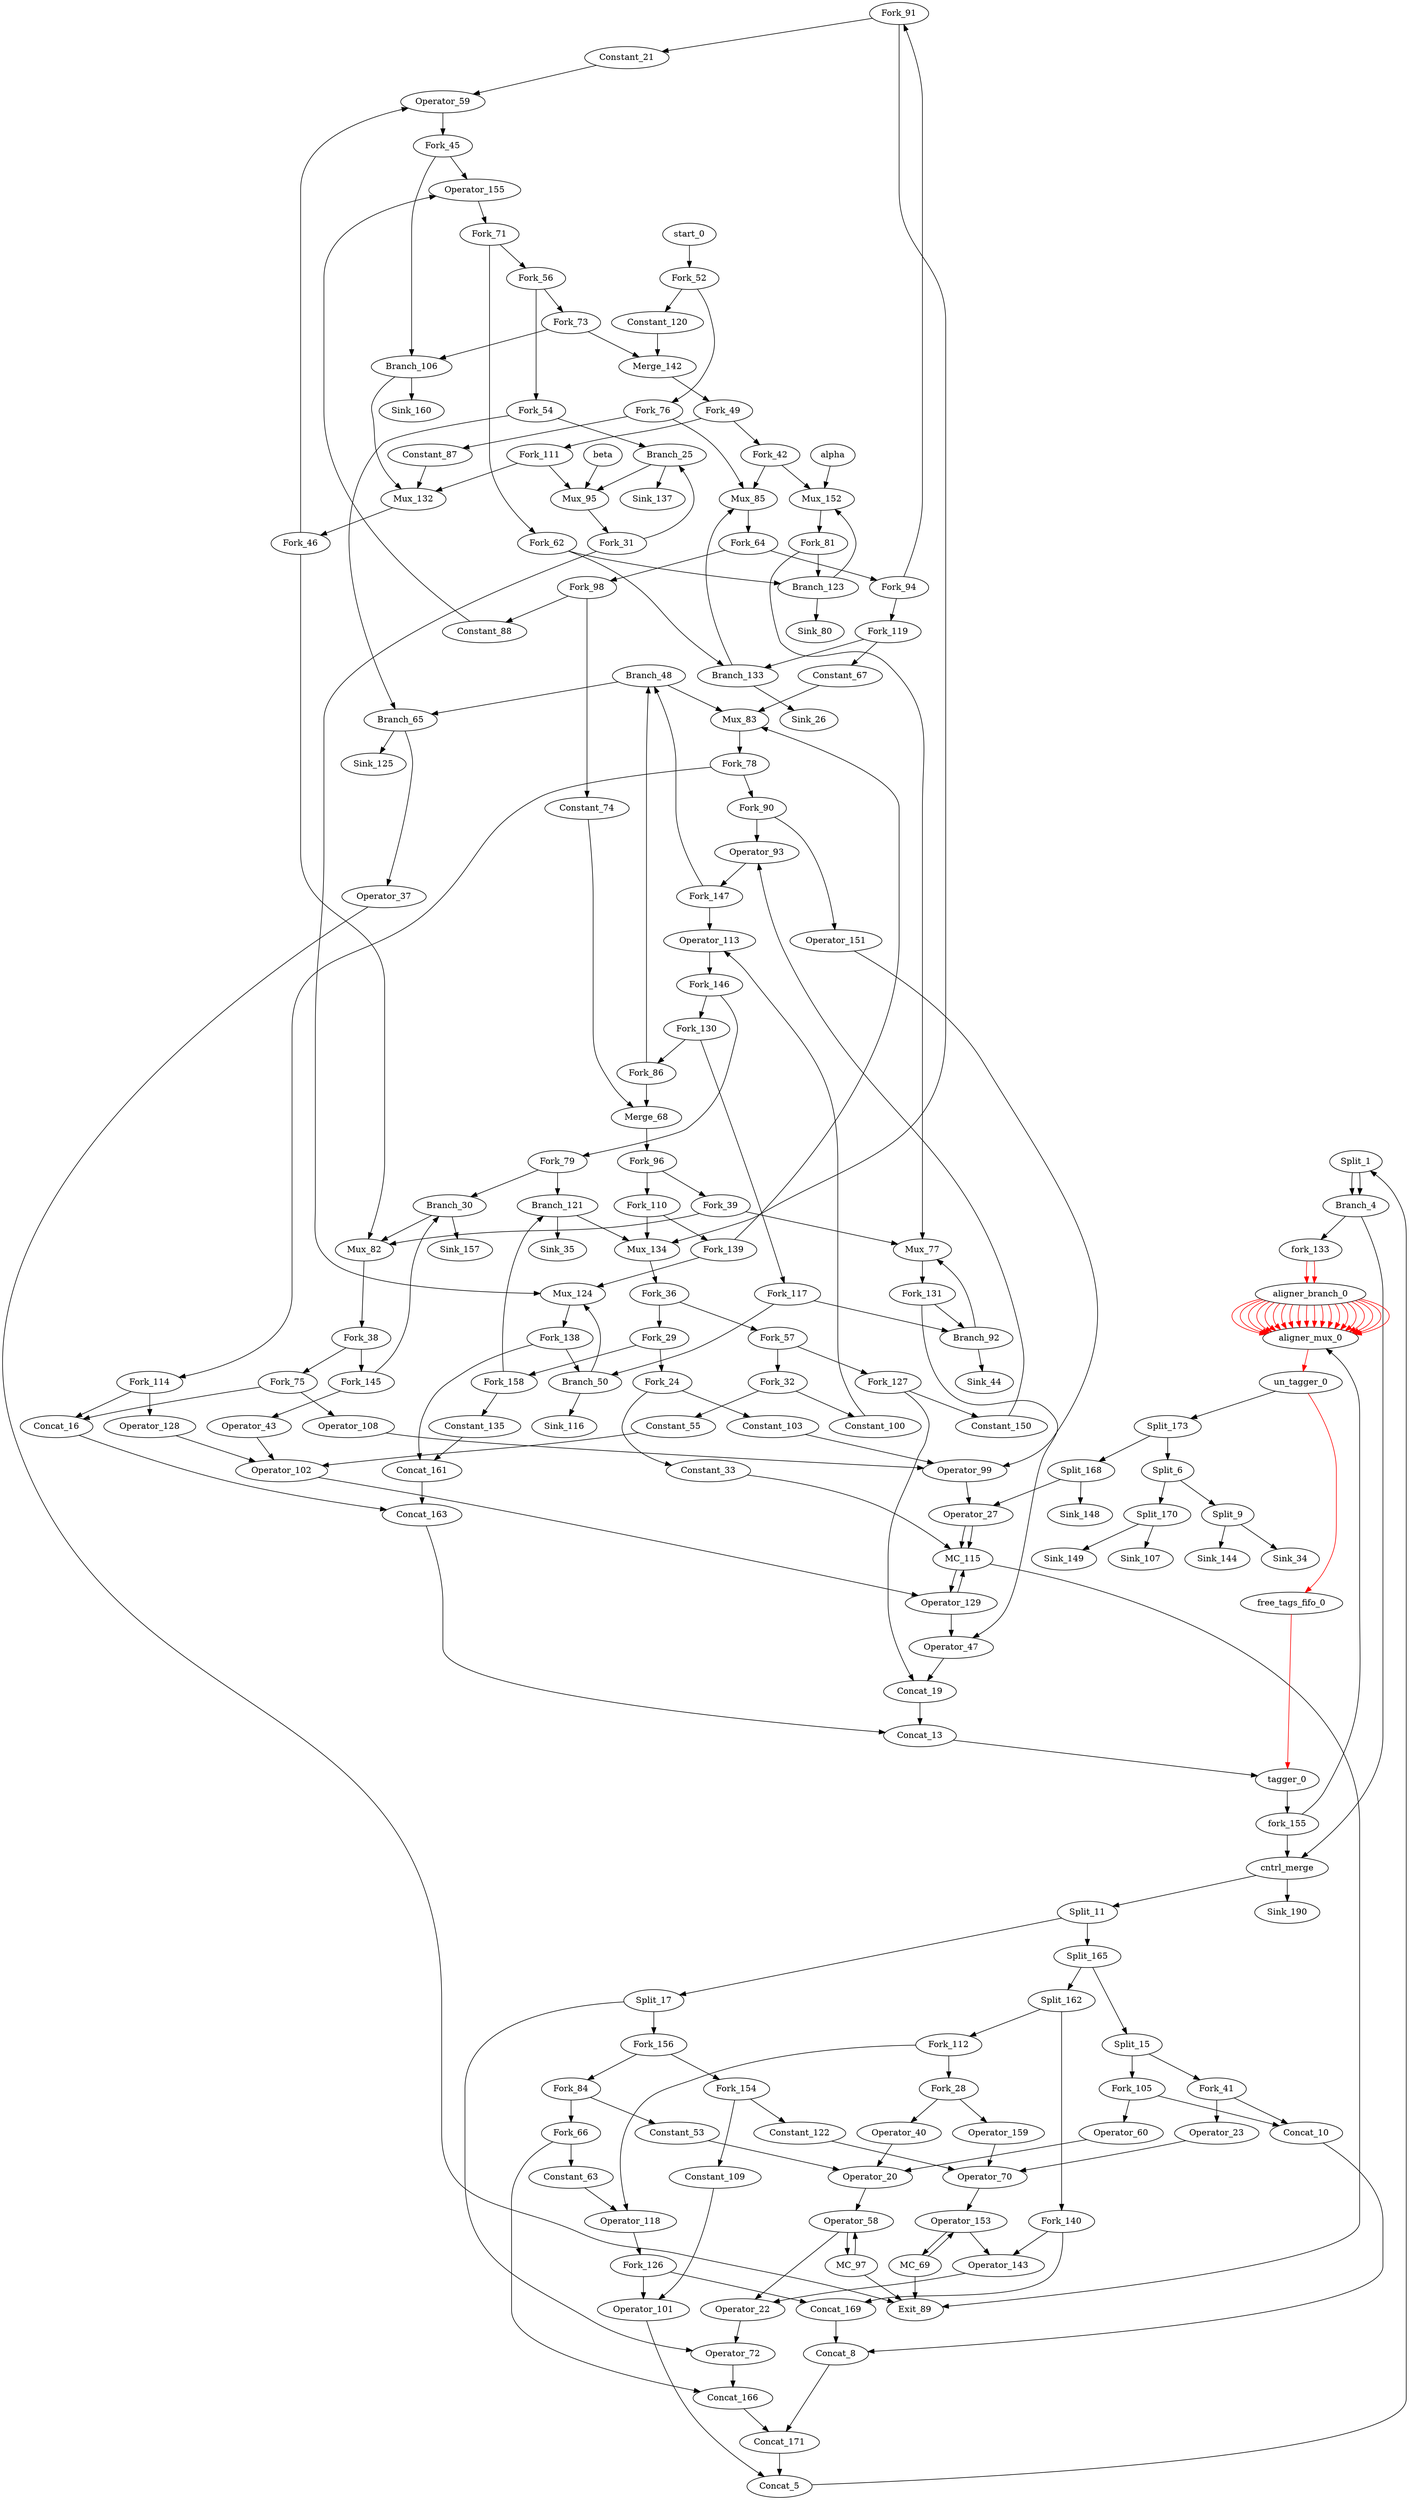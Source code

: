Digraph G {
"Split_1" [type = "Split", in = "in1:162", out = " out1:161 out2:1 ", bbID = 4, tagged = true, taggers_num = 1, tagger_id = -1];
"Branch_4" [type = "Branch", in = "in1:161 in2?:1", out = " out1+:161 out2-:161 ", bbID = 4, tagged = true, taggers_num = 1, tagger_id = -1];
"Concat_5" [type = "Concat", in = "in1:161 in2:1", out = " out1:162 ", bbID = 4, tagged = true, taggers_num = 1, tagger_id = -1];
"Split_6" [type = "Split", in = "in1:128", out = " out1:64 out2:64 ", bbID = 4, tagged = false, taggers_num = 0, tagger_id = -1];
"Concat_8" [type = "Concat", in = "in1:64 in2:64", out = " out1:128 ", bbID = 4, tagged = true, taggers_num = 1, tagger_id = -1];
"Split_9" [type = "Split", in = "in1:64", out = " out1:32 out2:32 ", bbID = 4, tagged = false, taggers_num = 0, tagger_id = -1];
"Concat_10" [type = "Concat", in = "in1:32 in2:32", out = " out1:64 ", bbID = 4, tagged = true, taggers_num = 1, tagger_id = -1];
"Split_11" [type = "Split", in = "in1:161", out = " out1:33 out2:128 ", bbID = 4, tagged = true, taggers_num = 1, tagger_id = -1];
"Concat_13" [type = "Concat", in = "in1:33 in2:128", out = " out1:161 ", bbID = 4, tagged = true, taggers_num = 1, tagger_id = -1];
"cntrl_merge" [type = "CntrlMerge", in = "in1:161 in2:161", out = " out1:161 out2?:1", delay = 0.366, bbID = 4, tagged = true, taggers_num = 1, tagger_id = -1];
"Split_15" [type = "Split", in = "in1:64", out = " out1:32 out2:32 ", bbID = 4, tagged = true, taggers_num = 1, tagger_id = -1];
"Concat_16" [type = "Concat", in = "in1:32 in2:32", out = " out1:64 ", bbID = 4, tagged = true, taggers_num = 1, tagger_id = -1];
"Split_17" [type = "Split", in = "in1:33", out = " out1:1 out2:32 ", bbID = 4, tagged = true, taggers_num = 1, tagger_id = -1];
"Concat_19" [type = "Concat", in = "in1:1 in2:32", out = " out1:33 ", bbID = 4, tagged = true, taggers_num = 1, tagger_id = -1];
"Operator_20" [type = "Operator", op = "getelementptr_op", constants = "1", II = 1, latency = 0, delay = 2.966, tagger_id = -1, taggers_num = 1, tagged = true, out = "out1:32 ", in = "in1:32 in2:32 in3:32 ", bbID = 4];
"Constant_21" [type = "Constant", value = "0x00000001", tagger_id = -1, taggers_num = 0, tagged = false, out = "out1:32", in = "in1:32", bbID = 6];
"Operator_22" [type = "Operator", op = "fmul_op", II = 1, latency = 6, delay = 0.966, tagger_id = -1, taggers_num = 1, tagged = true, out = "out1:32 ", in = "in1:32 in2:32 ", bbID = 4];
"Operator_23" [type = "Operator", op = "zext_op", II = 1, latency = 0, delay = 0, tagger_id = -1, taggers_num = 1, tagged = true, out = "out1:32 ", in = "in1:32 ", bbID = 4];
"Fork_24" [type = "Fork", tagger_id = -1, taggers_num = 0, tagged = false, out = "out1:0 out2:0", in = "in1:0", bbID = 3];
"Branch_25" [type = "Branch", tagger_id = -1, taggers_num = 0, tagged = false, out = "out1+:32 out2-:32", in = "in1:32 in2?:1*i", bbID = 2];
"Sink_26" [type = "Sink", in = "in1:0", bbID = 0];
"Operator_27" [type = "Operator", op = "mc_store_op", II = 1, latency = 0, delay = 0, offset = 0, portId = 0, tagger_id = -1, taggers_num = 0, tagged = false, out = "out1:32 out2:32 ", in = "in1:32 in2:32 ", bbID = 5];
"Fork_28" [type = "Fork", tagger_id = -1, taggers_num = 1, tagged = true, out = "out1:32 out2:32", in = "in1:32", bbID = 4];
"Fork_29" [type = "Fork", tagger_id = -1, taggers_num = 0, tagged = false, out = "out1:0 out2:0", in = "in1:0", bbID = 3];
"Branch_30" [type = "Branch", tagger_id = -1, taggers_num = 0, tagged = false, out = "out1+:32 out2-:32", in = "in1:32 in2?:1*i", bbID = 3];
"Fork_31" [type = "Fork", tagger_id = -1, taggers_num = 0, tagged = false, out = "out1:32 out2:32 ", in = "in1:32", bbID = 2];
"Fork_32" [type = "Fork", tagger_id = -1, taggers_num = 0, tagged = false, out = "out1:0 out2:0", in = "in1:0", bbID = 3];
"Constant_33" [type = "Constant", value = "0x00000001", tagger_id = -1, taggers_num = 0, tagged = false, out = "out1:32", in = "in1:32", bbID = 5];
"Sink_34" [type = "Sink", in = "in1:32", bbID = 0];
"Sink_35" [type = "Sink", in = "in1:0", bbID = 0];
"Fork_36" [type = "Fork", tagger_id = -1, taggers_num = 0, tagged = false, out = "out1:0 out2:0", in = "in1:0", bbID = 3];
"Operator_37" [type = "Operator", op = "ret_op", II = 1, latency = 0, delay = 0, tagger_id = -1, taggers_num = 0, tagged = false, out = "out1:32 ", in = "in1:32 ", bbID = 7];
"Fork_38" [type = "Fork", tagger_id = -1, taggers_num = 0, tagged = false, out = "out1:32 out2:32", in = "in1:32", bbID = 3];
"Fork_39" [type = "Fork", tagger_id = -1, taggers_num = 0, tagged = false, out = "out1:32 out2:32", in = "in1:32", bbID = 3];
"Operator_40" [type = "Operator", op = "zext_op", II = 1, latency = 0, delay = 0, tagger_id = -1, taggers_num = 1, tagged = true, out = "out1:32 ", in = "in1:32 ", bbID = 4];
"Fork_41" [type = "Fork", tagger_id = -1, taggers_num = 1, tagged = true, out = "out1:32 out2:32 ", in = "in1:32", bbID = 4];
"Fork_42" [type = "Fork", tagger_id = -1, taggers_num = 0, tagged = false, out = "out1:32 out2:32", in = "in1:32", bbID = 2];
"Operator_43" [type = "Operator", op = "zext_op", II = 1, latency = 0, delay = 0, tagger_id = -1, taggers_num = 0, tagged = false, out = "out1:32 ", in = "in1:32 ", bbID = 3];
"Sink_44" [type = "Sink", in = "in1:32", bbID = 0];
"Fork_45" [type = "Fork", tagger_id = -1, taggers_num = 0, tagged = false, out = "out1:32 out2:32 ", in = "in1:32", bbID = 6];
"Fork_46" [type = "Fork", tagger_id = -1, taggers_num = 0, tagged = false, out = "out1:32 out2:32 ", in = "in1:32", bbID = 2];
"Operator_47" [type = "Operator", op = "fmul_op", II = 1, latency = 6, delay = 0.966, tagger_id = -1, taggers_num = 0, tagged = false, out = "out1:32 ", in = "in1:32 in2:32 ", bbID = 3];
"Branch_48" [type = "Branch", tagger_id = -1, taggers_num = 0, tagged = false, out = "out1+:32 out2-:32", in = "in1:32 in2?:1*i", bbID = 5];
"Fork_49" [type = "Fork", tagger_id = -1, taggers_num = 0, tagged = false, out = "out1:32 out2:32", in = "in1:32", bbID = 2];
"Branch_50" [type = "Branch", tagger_id = -1, taggers_num = 0, tagged = false, out = "out1+:32 out2-:32", in = "in1:32 in2?:1*i", bbID = 3];
"alpha" [type = "Entry", in = "in1:32", out = " out1:32 ", bbID = 1, tagged = false, taggers_num = 0, tagger_id = -1];
"Fork_52" [type = "Fork", tagger_id = -1, taggers_num = 0, tagged = false, out = "out1:0 out2:0", in = "in1:0", bbID = 1];
"Constant_53" [type = "Constant", value = "0x0000001E", tagger_id = -1, taggers_num = 1, tagged = true, out = "out1:32", in = "in1:32", bbID = 4];
"Fork_54" [type = "Fork", tagger_id = -1, taggers_num = 0, tagged = false, out = "out1:32 out2:32", in = "in1:32", bbID = 6];
"Constant_55" [type = "Constant", value = "0x0000001E", tagger_id = -1, taggers_num = 0, tagged = false, out = "out1:32", in = "in1:32", bbID = 3];
"Fork_56" [type = "Fork", tagger_id = -1, taggers_num = 0, tagged = false, out = "out1:32 out2:32", in = "in1:32", bbID = 6];
"Fork_57" [type = "Fork", tagger_id = -1, taggers_num = 0, tagged = false, out = "out1:0 out2:0", in = "in1:0", bbID = 3];
"Operator_58" [type = "Operator", op = "mc_load_op", II = 1, latency = 2, delay = 0, offset = 0, portId = 0, tagger_id = -1, taggers_num = 1, tagged = true, out = "out1:32 out2:32 ", in = "in1:32 in2:32", bbID = 4];
"Operator_59" [type = "Operator", op = "add_op", II = 1, latency = 0, delay = 1.693, tagger_id = -1, taggers_num = 0, tagged = false, out = "out1:32 ", in = "in1:32 in2:32 ", bbID = 6];
"Operator_60" [type = "Operator", op = "zext_op", II = 1, latency = 0, delay = 0, tagger_id = -1, taggers_num = 1, tagged = true, out = "out1:32 ", in = "in1:32 ", bbID = 4];
"start_0" [type = "Entry", in = "in1:0", out = " out1:0 ", control = "true", bbID = 1, tagged = false, taggers_num = 0, tagger_id = -1];
"Fork_62" [type = "Fork", tagger_id = -1, taggers_num = 0, tagged = false, out = "out1:32 out2:32", in = "in1:32", bbID = 6];
"Constant_63" [type = "Constant", value = "0x00000001", tagger_id = -1, taggers_num = 1, tagged = true, out = "out1:32", in = "in1:32", bbID = 4];
"Fork_64" [type = "Fork", tagger_id = -1, taggers_num = 0, tagged = false, out = "out1:0 out2:0", in = "in1:0", bbID = 2];
"Branch_65" [type = "Branch", tagger_id = -1, taggers_num = 0, tagged = false, out = "out1+:32 out2-:32", in = "in1:32 in2?:1", bbID = 5];
"Fork_66" [type = "Fork", tagger_id = -1, taggers_num = 1, tagged = true, out = "out1:0 out2:0", in = "in1:0", bbID = 4];
"Constant_67" [type = "Constant", value = "0x00000000", tagger_id = -1, taggers_num = 0, tagged = false, out = "out1:32", in = "in1:32", bbID = 2];
"Merge_68" [type = "Merge", delay = 0.366, tagger_id = -1, taggers_num = 0, tagged = false, out = "out1:32", in = "in1:32 in2:32 ", bbID = 3];
"MC_69" [type = "MC", stcount = 0, ldcount = 1, bbcount = 0, memory = "A", out = "out1:32*l0d out2:0*e ", in = "in1:32*l0a ", bbID = 0];
"Operator_70" [type = "Operator", op = "getelementptr_op", constants = "1", II = 1, latency = 0, delay = 2.966, tagger_id = -1, taggers_num = 1, tagged = true, out = "out1:32 ", in = "in1:32 in2:32 in3:32 ", bbID = 4];
"Fork_71" [type = "Fork", tagger_id = -1, taggers_num = 0, tagged = false, out = "out1:32 out2:32", in = "in1:32", bbID = 6];
"Operator_72" [type = "Operator", op = "fadd_op", II = 1, latency = 10, delay = 0.966, tagger_id = -1, taggers_num = 1, tagged = true, out = "out1:32 ", in = "in1:32 in2:32 ", bbID = 4];
"Fork_73" [type = "Fork", tagger_id = -1, taggers_num = 0, tagged = false, out = "out1:32 out2:32", in = "in1:32", bbID = 6];
"Constant_74" [type = "Constant", value = "0x00000000", tagger_id = -1, taggers_num = 0, tagged = false, out = "out1:32", in = "in1:32", bbID = 2];
"Fork_75" [type = "Fork", tagger_id = -1, taggers_num = 0, tagged = false, out = "out1:32 out2:32", in = "in1:32", bbID = 3];
"Fork_76" [type = "Fork", tagger_id = -1, taggers_num = 0, tagged = false, out = "out1:0 out2:0", in = "in1:0", bbID = 1];
"Mux_77" [type = "Mux", tagger_id = -1, taggers_num = 0, tagged = false, out = "out1:32", in = "in1?:1 in2:32 in3:32 ", bbID = 3];
"Fork_78" [type = "Fork", tagger_id = -1, taggers_num = 0, tagged = false, out = "out1:32 out2:32", in = "in1:32", bbID = 3];
"Fork_79" [type = "Fork", tagger_id = -1, taggers_num = 0, tagged = false, out = "out1:32 out2:32", in = "in1:32", bbID = 5];
"Sink_80" [type = "Sink", in = "in1:32", bbID = 0];
"Fork_81" [type = "Fork", tagger_id = -1, taggers_num = 0, tagged = false, out = "out1:32 out2:32 ", in = "in1:32", bbID = 2];
"Mux_82" [type = "Mux", tagger_id = -1, taggers_num = 0, tagged = false, out = "out1:32", in = "in1?:1 in2:32 in3:32 ", bbID = 3];
"Mux_83" [type = "Mux", tagger_id = -1, taggers_num = 0, tagged = false, out = "out1:32", in = "in1?:1 in2:32 in3:32 ", bbID = 3];
"Fork_84" [type = "Fork", tagger_id = -1, taggers_num = 1, tagged = true, out = "out1:0 out2:0", in = "in1:0", bbID = 4];
"Mux_85" [type = "Mux", tagger_id = -1, taggers_num = 0, tagged = false, out = "out1:0", in = "in1?:1 in2:0 in3:0 ", bbID = 2];
"Fork_86" [type = "Fork", tagger_id = -1, taggers_num = 0, tagged = false, out = "out1:32 out2:32", in = "in1:32", bbID = 5];
"Constant_87" [type = "Constant", value = "0x00000000", tagger_id = -1, taggers_num = 0, tagged = false, out = "out1:32", in = "in1:32", bbID = 1];
"Constant_88" [type = "Constant", value = "0x00000014", tagger_id = -1, taggers_num = 0, tagged = false, out = "out1:32", in = "in1:32", bbID = 6];
"Exit_89" [type = "Exit", out = "out1:32", in = "in1:0*e in2:0*e in3:0*e  in4:32 ", bbID = 0];
"Fork_90" [type = "Fork", tagger_id = -1, taggers_num = 0, tagged = false, out = "out1:32 out2:32", in = "in1:32", bbID = 3];
"Fork_91" [type = "Fork", tagger_id = -1, taggers_num = 0, tagged = false, out = "out1:0 out2:0", in = "in1:0", bbID = 2];
"Branch_92" [type = "Branch", tagger_id = -1, taggers_num = 0, tagged = false, out = "out1+:32 out2-:32", in = "in1:32 in2?:1*i", bbID = 3];
"Operator_93" [type = "Operator", op = "add_op", II = 1, latency = 0, delay = 1.693, tagger_id = -1, taggers_num = 0, tagged = false, out = "out1:32 ", in = "in1:32 in2:32 ", bbID = 5];
"Fork_94" [type = "Fork", tagger_id = -1, taggers_num = 0, tagged = false, out = "out1:0 out2:0", in = "in1:0", bbID = 2];
"Mux_95" [type = "Mux", tagger_id = -1, taggers_num = 0, tagged = false, out = "out1:32", in = "in1?:1 in2:32 in3:32 ", bbID = 2];
"Fork_96" [type = "Fork", tagger_id = -1, taggers_num = 0, tagged = false, out = "out1:32 out2:32", in = "in1:32", bbID = 3];
"MC_97" [type = "MC", stcount = 0, ldcount = 1, bbcount = 0, memory = "B", out = "out1:32*l0d out2:0*e ", in = "in1:32*l0a ", bbID = 0];
"Fork_98" [type = "Fork", tagger_id = -1, taggers_num = 0, tagged = false, out = "out1:0 out2:0", in = "in1:0", bbID = 2];
"Operator_99" [type = "Operator", op = "getelementptr_op", constants = "1", II = 1, latency = 0, delay = 2.966, tagger_id = -1, taggers_num = 0, tagged = false, out = "out1:32 ", in = "in1:32 in2:32 in3:32 ", bbID = 5];
"Constant_100" [type = "Constant", value = "0x00000014", tagger_id = -1, taggers_num = 0, tagged = false, out = "out1:32", in = "in1:32", bbID = 5];
"Operator_101" [type = "Operator", op = "icmp_ult_op", II = 1, latency = 0, delay = 1.53, tagger_id = -1, taggers_num = 1, tagged = true, out = "out1:1 ", in = "in1:32 in2:32 ", bbID = 4];
"Operator_102" [type = "Operator", op = "getelementptr_op", constants = "1", II = 1, latency = 0, delay = 2.966, tagger_id = -1, taggers_num = 0, tagged = false, out = "out1:32 ", in = "in1:32 in2:32 in3:32 ", bbID = 3];
"Constant_103" [type = "Constant", value = "0x0000001E", tagger_id = -1, taggers_num = 0, tagged = false, out = "out1:32", in = "in1:32", bbID = 5];
"beta" [type = "Entry", in = "in1:32", out = " out1:32 ", bbID = 1, tagged = false, taggers_num = 0, tagger_id = -1];
"Fork_105" [type = "Fork", tagger_id = -1, taggers_num = 1, tagged = true, out = "out1:32 out2:32 ", in = "in1:32", bbID = 4];
"Branch_106" [type = "Branch", tagger_id = -1, taggers_num = 0, tagged = false, out = "out1+:32 out2-:32", in = "in1:32 in2?:1*i", bbID = 6];
"Sink_107" [type = "Sink", in = "in1:32", bbID = 0];
"Operator_108" [type = "Operator", op = "zext_op", II = 1, latency = 0, delay = 0, tagger_id = -1, taggers_num = 0, tagged = false, out = "out1:32 ", in = "in1:32 ", bbID = 5];
"Constant_109" [type = "Constant", value = "0x00000014", tagger_id = -1, taggers_num = 1, tagged = true, out = "out1:32", in = "in1:32", bbID = 4];
"Fork_110" [type = "Fork", tagger_id = -1, taggers_num = 0, tagged = false, out = "out1:32 out2:32", in = "in1:32", bbID = 3];
"Fork_111" [type = "Fork", tagger_id = -1, taggers_num = 0, tagged = false, out = "out1:32 out2:32", in = "in1:32", bbID = 2];
"Fork_112" [type = "Fork", tagger_id = -1, taggers_num = 1, tagged = true, out = "out1:32 out2:32", in = "in1:32", bbID = 4];
"Operator_113" [type = "Operator", op = "icmp_ult_op", II = 1, latency = 0, delay = 1.53, tagger_id = -1, taggers_num = 0, tagged = false, out = "out1:1 ", in = "in1:32 in2:32 ", bbID = 5];
"Fork_114" [type = "Fork", tagger_id = -1, taggers_num = 0, tagged = false, out = "out1:32 out2:32", in = "in1:32", bbID = 3];
"MC_115" [type = "MC", stcount = 1, ldcount = 1, bbcount = 1, memory = "C", out = "out1:32*l0d out2:0*e ", in = "in1:32*c0 in2:32*l0a in3:32*s0a in4:32*s0d ", bbID = 0];
"Sink_116" [type = "Sink", in = "in1:32", bbID = 0];
"Fork_117" [type = "Fork", tagger_id = -1, taggers_num = 0, tagged = false, out = "out1:32 out2:32", in = "in1:32", bbID = 5];
"Operator_118" [type = "Operator", op = "add_op", II = 1, latency = 0, delay = 1.693, tagger_id = -1, taggers_num = 1, tagged = true, out = "out1:32 ", in = "in1:32 in2:32 ", bbID = 4];
"Fork_119" [type = "Fork", tagger_id = -1, taggers_num = 0, tagged = false, out = "out1:0 out2:0", in = "in1:0", bbID = 2];
"Constant_120" [type = "Constant", value = "0x00000000", tagger_id = -1, taggers_num = 0, tagged = false, out = "out1:32", in = "in1:32", bbID = 1];
"Branch_121" [type = "Branch", tagger_id = -1, taggers_num = 0, tagged = false, out = "out1+:0 out2-:0", in = "in1:0 in2?:1*i", bbID = 3];
"Constant_122" [type = "Constant", value = "0x0000001E", tagger_id = -1, taggers_num = 1, tagged = true, out = "out1:32", in = "in1:32", bbID = 4];
"Branch_123" [type = "Branch", tagger_id = -1, taggers_num = 0, tagged = false, out = "out1+:32 out2-:32", in = "in1:32 in2?:1*i", bbID = 2];
"Mux_124" [type = "Mux", tagger_id = -1, taggers_num = 0, tagged = false, out = "out1:32", in = "in1?:1 in2:32 in3:32 ", bbID = 3];
"Sink_125" [type = "Sink", in = "in1:32", bbID = 0];
"Fork_126" [type = "Fork", tagger_id = -1, taggers_num = 1, tagged = true, out = "out1:32 out2:32 ", in = "in1:32", bbID = 4];
"Fork_127" [type = "Fork", tagger_id = -1, taggers_num = 0, tagged = false, out = "out1:0 out2:0", in = "in1:0", bbID = 3];
"Operator_128" [type = "Operator", op = "zext_op", II = 1, latency = 0, delay = 0, tagger_id = -1, taggers_num = 0, tagged = false, out = "out1:32 ", in = "in1:32 ", bbID = 3];
"Operator_129" [type = "Operator", op = "mc_load_op", II = 1, latency = 2, delay = 0, offset = 0, portId = 0, tagger_id = -1, taggers_num = 0, tagged = false, out = "out1:32 out2:32 ", in = "in1:32 in2:32", bbID = 3];
"Fork_130" [type = "Fork", tagger_id = -1, taggers_num = 0, tagged = false, out = "out1:32 out2:32", in = "in1:32", bbID = 5];
"Fork_131" [type = "Fork", tagger_id = -1, taggers_num = 0, tagged = false, out = "out1:32 out2:32 ", in = "in1:32", bbID = 3];
"Mux_132" [type = "Mux", tagger_id = -1, taggers_num = 0, tagged = false, out = "out1:32", in = "in1?:1 in2:32 in3:32 ", bbID = 2];
"Branch_133" [type = "Branch", tagger_id = -1, taggers_num = 0, tagged = false, out = "out1+:0 out2-:0", in = "in1:0 in2?:1*i", bbID = 2];
"Mux_134" [type = "Mux", tagger_id = -1, taggers_num = 0, tagged = false, out = "out1:0", in = "in1?:1 in2:0 in3:0 ", bbID = 3];
"Constant_135" [type = "Constant", value = "0x00000000", tagger_id = -1, taggers_num = 0, tagged = false, out = "out1:32", in = "in1:32", bbID = 3];
"Sink_137" [type = "Sink", in = "in1:32", bbID = 0];
"Fork_138" [type = "Fork", tagger_id = -1, taggers_num = 0, tagged = false, out = "out1:32 out2:32 ", in = "in1:32", bbID = 3];
"Fork_139" [type = "Fork", tagger_id = -1, taggers_num = 0, tagged = false, out = "out1:32 out2:32", in = "in1:32", bbID = 3];
"Fork_140" [type = "Fork", tagger_id = -1, taggers_num = 1, tagged = true, out = "out1:32 out2:32 ", in = "in1:32", bbID = 4];
"Merge_142" [type = "Merge", delay = 0.366, tagger_id = -1, taggers_num = 0, tagged = false, out = "out1:32", in = "in1:32 in2:32 ", bbID = 2];
"Operator_143" [type = "Operator", op = "fmul_op", II = 1, latency = 6, delay = 0.966, tagger_id = -1, taggers_num = 1, tagged = true, out = "out1:32 ", in = "in1:32 in2:32 ", bbID = 4];
"Sink_144" [type = "Sink", in = "in1:32", bbID = 0];
"Fork_145" [type = "Fork", tagger_id = -1, taggers_num = 0, tagged = false, out = "out1:32 out2:32", in = "in1:32", bbID = 3];
"Fork_146" [type = "Fork", tagger_id = -1, taggers_num = 0, tagged = false, out = "out1:32 out2:32", in = "in1:32", bbID = 5];
"Fork_147" [type = "Fork", tagger_id = -1, taggers_num = 0, tagged = false, out = "out1:32 out2:32 ", in = "in1:32", bbID = 5];
"Sink_148" [type = "Sink", in = "in1:0", bbID = 0];
"Sink_149" [type = "Sink", in = "in1:32", bbID = 0];
"Constant_150" [type = "Constant", value = "0x00000001", tagger_id = -1, taggers_num = 0, tagged = false, out = "out1:32", in = "in1:32", bbID = 5];
"Operator_151" [type = "Operator", op = "zext_op", II = 1, latency = 0, delay = 0, tagger_id = -1, taggers_num = 0, tagged = false, out = "out1:32 ", in = "in1:32 ", bbID = 5];
"Mux_152" [type = "Mux", tagger_id = -1, taggers_num = 0, tagged = false, out = "out1:32", in = "in1?:1 in2:32 in3:32 ", bbID = 2];
"Operator_153" [type = "Operator", op = "mc_load_op", II = 1, latency = 2, delay = 0, offset = 0, portId = 0, tagger_id = -1, taggers_num = 1, tagged = true, out = "out1:32 out2:32 ", in = "in1:32 in2:32", bbID = 4];
"Fork_154" [type = "Fork", tagger_id = -1, taggers_num = 1, tagged = true, out = "out1:0 out2:0", in = "in1:0", bbID = 4];
"Operator_155" [type = "Operator", op = "icmp_ult_op", II = 1, latency = 0, delay = 1.53, tagger_id = -1, taggers_num = 0, tagged = false, out = "out1:1 ", in = "in1:32 in2:32 ", bbID = 6];
"Fork_156" [type = "Fork", tagger_id = -1, taggers_num = 1, tagged = true, out = "out1:0 out2:0", in = "in1:0", bbID = 4];
"Sink_157" [type = "Sink", in = "in1:32", bbID = 0];
"Fork_158" [type = "Fork", tagger_id = -1, taggers_num = 0, tagged = false, out = "out1:0 out2:0", in = "in1:0", bbID = 3];
"Operator_159" [type = "Operator", op = "zext_op", II = 1, latency = 0, delay = 0, tagger_id = -1, taggers_num = 1, tagged = true, out = "out1:32 ", in = "in1:32 ", bbID = 4];
"Sink_160" [type = "Sink", in = "in1:32", bbID = 0];
"Concat_161" [type = "Concat", in = "in1:32 in2:32", out = " out1:64 ", bbID = 4, tagged = true, taggers_num = 1, tagger_id = -1];
"Split_162" [type = "Split", in = "in1:64", out = " out1:32 out2:32 ", bbID = 4, tagged = true, taggers_num = 1, tagger_id = -1];
"Concat_163" [type = "Concat", in = "in1:64 in2:64", out = " out1:128 ", bbID = 4, tagged = true, taggers_num = 1, tagger_id = -1];
"Split_165" [type = "Split", in = "in1:128", out = " out1:64 out2:64 ", bbID = 4, tagged = true, taggers_num = 1, tagger_id = -1];
"Concat_166" [type = "Concat", in = "in1:32 in2:1", out = " out1:33 ", bbID = 4, tagged = true, taggers_num = 1, tagger_id = -1];
"Split_168" [type = "Split", in = "in1:33", out = " out1:32 out2:1 ", bbID = 4, tagged = false, taggers_num = 0, tagger_id = -1];
"Concat_169" [type = "Concat", in = "in1:32 in2:32", out = " out1:64 ", bbID = 4, tagged = true, taggers_num = 1, tagger_id = -1];
"Split_170" [type = "Split", in = "in1:64", out = " out1:32 out2:32 ", bbID = 4, tagged = false, taggers_num = 0, tagger_id = -1];
"Concat_171" [type = "Concat", in = "in1:128 in2:33", out = " out1:161 ", bbID = 4, tagged = true, taggers_num = 1, tagger_id = -1];
"Split_173" [type = "Split", in = "in1:161", out = " out1:128 out2:33 ", bbID = 4, tagged = false, taggers_num = 0, tagger_id = -1];

"aligner_branch_0" [type = "Aligner_Branch", bbID= 5,  in = "in1:161 in2?:32", out = " out1:161 out2:161 out3:161 out4:161 out5:161 out6:161 out7:161 out8:161 out9:161 out10:161 out11:161 out12:161 out13:161 out14:161 out15:161 out16:161 out17:161 out18:161 out19:161 out20:161", tagged=false, taggers_num=0, tagger_id=0];
"aligner_mux_0" [type = "Aligner_Mux", bbID= 5, in = " in1?:32 in2:161 in3:161 in4:161 in5:161 in6:161 in7:161 in8:161 in9:161 in10:161 in11:161 in12:161 in13:161 in14:161 in15:161 in16:161 in17:161 in18:161 in19:161 in20:161 in21:161", out = " out1:161", tagged=false, taggers_num=0, tagger_id=0];
"un_tagger_0" [type = "Un_Tagger", bbID= 5, in = " in1:161", out = " out1:161 out2:161", tagged=false, taggers_num=0, tagger_id=0];
"free_tags_fifo_0" [type = "Free_Tags_Fifo", bbID= 5, in = " in1:32", out = " out1:32", tagged=false, taggers_num=0, tagger_id=-1];
"tagger_0" [type = "Tagger", bbID= 3, in = " in1:161 in2:161", out = " out1:161", tagged=false, taggers_num=0, tagger_id=-1];
"fork_133" [type = "Fork", bbID= 5, in = "in1:161", out = "out1:161 out2:161 ", tagged=true, taggers_num=1, tagger_id=-1];
"fork_155" [type = "Fork", bbID= 3, in = "in1:161", out = "out1:161 out2:161 ", tagged=true, taggers_num=1, tagger_id=-1];

"Sink_190" [type = "Sink", in = "in1:32", bbID = 0];

  "Branch_4" -> "fork_133" [from = "out2", to = "in1" ];
  "fork_133" -> "aligner_branch_0" [color = "red", from = "out1", to = "in1"];
  "fork_133" -> "aligner_branch_0" [color = "red", from = "out2", to = "in2"];
  "aligner_mux_0" -> "un_tagger_0" [color = "red", from = "out1", to = "in1"];
  "un_tagger_0" -> "free_tags_fifo_0" [color = "red", from = "out1", to = "in1"];
  "un_tagger_0" -> "Split_173" [from = "out2", to = "in1" ];
  "free_tags_fifo_0" -> "tagger_0" [color = "red", from = "out1", to = "in1"];

  "aligner_branch_0" -> "aligner_mux_0" [color = "red", from = "out1", to = "in2"];
  "aligner_branch_0" -> "aligner_mux_0" [color = "red", from = "out2", to = "in3"];
  "aligner_branch_0" -> "aligner_mux_0" [color = "red", from = "out3", to = "in4"];
  "aligner_branch_0" -> "aligner_mux_0" [color = "red", from = "out4", to = "in5"];
  "aligner_branch_0" -> "aligner_mux_0" [color = "red", from = "out5", to = "in6"];
  "aligner_branch_0" -> "aligner_mux_0" [color = "red", from = "out6", to = "in7"];
  "aligner_branch_0" -> "aligner_mux_0" [color = "red", from = "out7", to = "in8"];
  "aligner_branch_0" -> "aligner_mux_0" [color = "red", from = "out8", to = "in9"];
  "aligner_branch_0" -> "aligner_mux_0" [color = "red", from = "out9", to = "in10"];
  "aligner_branch_0" -> "aligner_mux_0" [color = "red", from = "out10", to = "in11"];
  "aligner_branch_0" -> "aligner_mux_0" [color = "red", from = "out11", to = "in12"];
  "aligner_branch_0" -> "aligner_mux_0" [color = "red", from = "out12", to = "in13"];
  "aligner_branch_0" -> "aligner_mux_0" [color = "red", from = "out13", to = "in14"];
  "aligner_branch_0" -> "aligner_mux_0" [color = "red", from = "out14", to = "in15"];
  "aligner_branch_0" -> "aligner_mux_0" [color = "red", from = "out15", to = "in16"];
  "aligner_branch_0" -> "aligner_mux_0" [color = "red", from = "out16", to = "in17"];
  "aligner_branch_0" -> "aligner_mux_0" [color = "red", from = "out17", to = "in18"];
  "aligner_branch_0" -> "aligner_mux_0" [color = "red", from = "out18", to = "in19"];
  "aligner_branch_0" -> "aligner_mux_0" [color = "red", from = "out19", to = "in20"];
  "aligner_branch_0" -> "aligner_mux_0" [color = "red", from = "out20", to = "in21"];
  
  "Concat_13" -> "tagger_0" [from = "out1", to = "in2" ];
  "tagger_0" -> "fork_155" [from = "out1", to = "in1" ];
  "fork_155" -> "cntrl_merge" [from = "out1", to = "in1" ];
  "fork_155" -> "aligner_mux_0" [from = "out2", to = "in1" ];

  "Branch_4" -> "cntrl_merge" [from = "out1", to = "in2" ];
  "Concat_171" -> "Concat_5" [from = "out1", to = "in1" ];
  "Split_6" -> "Split_170" [from = "out1", to = "in1" ];
  "Concat_169" -> "Concat_8" [from = "out1", to = "in1" ];
  "Split_173" -> "Split_168" [from = "out2", to = "in1" ];
  "Concat_166" -> "Concat_171" [from = "out1", to = "in2" ];
  "Split_11" -> "Split_165" [from = "out2", to = "in1" ];
  "Concat_163" -> "Concat_13" [from = "out1", to = "in2" ];
  "Split_165" -> "Split_162" [from = "out1", to = "in1" ];
  "Concat_161" -> "Concat_163" [from = "out1", to = "in1" ];
  "Operator_129" -> "MC_115" [from = "out2", to = "in2" ];
  "MC_115" -> "Operator_129" [from = "out1", to = "in1" ];
  "Operator_153" -> "MC_69" [from = "out2", to = "in1" ];
  "MC_69" -> "Operator_153" [from = "out1", to = "in1" ];
  "Operator_58" -> "MC_97" [from = "out2", to = "in1" ];
  "MC_97" -> "Operator_58" [from = "out1", to = "in1" ];
  "Operator_27" -> "MC_115" [from = "out2", to = "in3" ];
  "Operator_27" -> "MC_115" [from = "out1", to = "in4" ];
  "Constant_33" -> "MC_115" [from = "out1", to = "in1" ];
  "MC_115" -> "Exit_89" [from = "out2", to = "in1" ];
  "MC_69" -> "Exit_89" [from = "out2", to = "in2" ];
  "MC_97" -> "Exit_89" [from = "out2", to = "in3" ];
  "beta" -> "Mux_95" [from = "out1", to = "in2" ];
  "alpha" -> "Mux_152" [from = "out1", to = "in2" ];
  "Constant_87" -> "Mux_132" [from = "out1", to = "in2" ];
  "Mux_132" -> "Fork_46" [from = "out1", to = "in1" ];
  "Constant_67" -> "Mux_83" [from = "out1", to = "in2" ];
  "Mux_83" -> "Fork_78" [from = "out1", to = "in1" ];
  "Operator_43" -> "Operator_102" [from = "out1", to = "in1" ];
  "Operator_128" -> "Operator_102" [from = "out1", to = "in2" ];
  "Operator_102" -> "Operator_129" [from = "out1", to = "in2" ];
  "Operator_129" -> "Operator_47" [from = "out1", to = "in1" ];
  "Operator_47" -> "Concat_19" [from = "out1", to = "in2" ];
  "Split_17" -> "Operator_72" [from = "out2", to = "in1" ];
  "Constant_135" -> "Concat_161" [from = "out1", to = "in1" ];
  "Split_162" -> "Fork_112" [from = "out1", to = "in1" ];
  "Operator_23" -> "Operator_70" [from = "out1", to = "in1" ];
  "Operator_159" -> "Operator_70" [from = "out1", to = "in2" ];
  "Operator_70" -> "Operator_153" [from = "out1", to = "in2" ];
  "Operator_153" -> "Operator_143" [from = "out1", to = "in1" ];
  "Operator_143" -> "Operator_22" [from = "out1", to = "in1" ];
  "Operator_40" -> "Operator_20" [from = "out1", to = "in1" ];
  "Operator_60" -> "Operator_20" [from = "out1", to = "in2" ];
  "Operator_20" -> "Operator_58" [from = "out1", to = "in2" ];
  "Operator_58" -> "Operator_22" [from = "out1", to = "in2" ];
  "Operator_22" -> "Operator_72" [from = "out1", to = "in2" ];
  "Operator_72" -> "Concat_166" [from = "out1", to = "in1" ];
  "Constant_63" -> "Operator_118" [from = "out1", to = "in2" ];
  "Operator_118" -> "Fork_126" [from = "out1", to = "in1" ];
  "Constant_109" -> "Operator_101" [from = "out1", to = "in2" ];
  "Operator_101" -> "Concat_5" [from = "out1", to = "in2" ];
  "Operator_108" -> "Operator_99" [from = "out1", to = "in1" ];
  "Operator_151" -> "Operator_99" [from = "out1", to = "in2" ];
  "Operator_99" -> "Operator_27" [from = "out1", to = "in2" ];
  "Constant_150" -> "Operator_93" [from = "out1", to = "in2" ];
  "Operator_93" -> "Fork_147" [from = "out1", to = "in1" ];
  "Constant_100" -> "Operator_113" [from = "out1", to = "in2" ];
  "Operator_113" -> "Fork_146" [from = "out1", to = "in1" ];
  "Constant_21" -> "Operator_59" [from = "out1", to = "in2" ];
  "Operator_59" -> "Fork_45" [from = "out1", to = "in1" ];
  "Constant_88" -> "Operator_155" [from = "out1", to = "in2" ];
  "Operator_155" -> "Fork_71" [from = "out1", to = "in1" ];
  "Operator_37" -> "Exit_89" [from = "out1", to = "in4" ];
  "Constant_55" -> "Operator_102" [from = "out1", to = "in3" ];
  "Constant_122" -> "Operator_70" [from = "out1", to = "in3" ];
  "Constant_53" -> "Operator_20" [from = "out1", to = "in3" ];
  "Constant_103" -> "Operator_99" [from = "out1", to = "in3" ];
  "start_0" -> "Fork_52" [from = "out1", to = "in1" ];
  "Split_162" -> "Fork_140" [from = "out2", to = "in1" ];
  "Mux_124" -> "Fork_138" [from = "out1", to = "in1" ];
  "Mux_95" -> "Fork_31" [from = "out1", to = "in1" ];
  "Mux_77" -> "Fork_131" [from = "out1", to = "in1" ];
  "Mux_152" -> "Fork_81" [from = "out1", to = "in1" ];
  "Mux_82" -> "Fork_38" [from = "out1", to = "in1" ];
  "Split_15" -> "Fork_41" [from = "out1", to = "in1" ];
  "Split_15" -> "Fork_105" [from = "out2", to = "in1" ];
  "Mux_85" -> "Fork_64" [from = "out1", to = "in1" ];
  "Mux_134" -> "Fork_36" [from = "out1", to = "in1" ];
  "Split_17" -> "Fork_156" [from = "out1", to = "in1" ];
  "Branch_106" -> "Sink_160" [from = "out1", to = "in1" ];
  "Branch_106" -> "Mux_132" [from = "out2", to = "in3" ];
  "Merge_142" -> "Fork_49" [from = "out1", to = "in1" ];
  "Constant_120" -> "Merge_142" [from = "out1", to = "in1" ];
  "Branch_48" -> "Branch_65" [from = "out1", to = "in1" ];
  "Branch_48" -> "Mux_83" [from = "out2", to = "in3" ];
  "Merge_68" -> "Fork_96" [from = "out1", to = "in1" ];
  "Split_168" -> "Operator_27" [from = "out1", to = "in1" ];
  "Split_170" -> "Sink_107" [from = "out1", to = "in1" ];
  "Branch_65" -> "Sink_125" [from = "out1", to = "in1" ];
  "Branch_65" -> "Operator_37" [from = "out2", to = "in1" ];
  "Split_170" -> "Sink_149" [from = "out2", to = "in1" ];
  "Branch_50" -> "Sink_116" [from = "out1", to = "in1" ];
  "Branch_50" -> "Mux_124" [from = "out2", to = "in3" ];
  "Branch_25" -> "Sink_137" [from = "out1", to = "in1" ];
  "Branch_25" -> "Mux_95" [from = "out2", to = "in3" ];
  "Branch_92" -> "Sink_44" [from = "out1", to = "in1" ];
  "Branch_92" -> "Mux_77" [from = "out2", to = "in3" ];
  "Branch_123" -> "Sink_80" [from = "out1", to = "in1" ];
  "Branch_123" -> "Mux_152" [from = "out2", to = "in3" ];
  "Branch_30" -> "Sink_157" [from = "out1", to = "in1" ];
  "Branch_30" -> "Mux_82" [from = "out2", to = "in3" ];
  "Split_9" -> "Sink_34" [from = "out1", to = "in1" ];
  "Split_9" -> "Sink_144" [from = "out2", to = "in1" ];
  "Branch_133" -> "Sink_26" [from = "out1", to = "in1" ];
  "Branch_133" -> "Mux_85" [from = "out2", to = "in3" ];
  "Branch_121" -> "Sink_35" [from = "out1", to = "in1" ];
  "Branch_121" -> "Mux_134" [from = "out2", to = "in3" ];
  "Split_168" -> "Sink_148" [from = "out2", to = "in1" ];
  "Constant_74" -> "Merge_68" [from = "out1", to = "in1" ];
  "Fork_46" -> "Mux_82" [from = "out1", to = "in2" ];
  "Fork_46" -> "Operator_59" [from = "out2", to = "in1" ];
  "Fork_114" -> "Operator_128" [from = "out1", to = "in1" ];
  "Fork_114" -> "Concat_16" [from = "out2", to = "in2" ];
  "Fork_90" -> "Operator_151" [from = "out1", to = "in1" ];
  "Fork_90" -> "Operator_93" [from = "out2", to = "in1" ];
  "Fork_78" -> "Fork_114" [from = "out1", to = "in1" ];
  "Fork_78" -> "Fork_90" [from = "out2", to = "in1" ];
  "Fork_28" -> "Operator_159" [from = "out1", to = "in1" ];
  "Fork_28" -> "Operator_40" [from = "out2", to = "in1" ];
  "Fork_112" -> "Operator_118" [from = "out1", to = "in1" ];
  "Fork_112" -> "Fork_28" [from = "out2", to = "in1" ];
  "Fork_126" -> "Operator_101" [from = "out1", to = "in1" ];
  "Fork_126" -> "Concat_169" [from = "out2", to = "in1" ];
  "Fork_147" -> "Operator_113" [from = "out1", to = "in1" ];
  "Fork_147" -> "Branch_48" [from = "out2", to = "in1" ];
  "Fork_86" -> "Branch_48" [from = "out1", to = "in2" ];
  "Fork_86" -> "Merge_68" [from = "out2", to = "in2" ];
  "Fork_117" -> "Branch_50" [from = "out1", to = "in2" ];
  "Fork_117" -> "Branch_92" [from = "out2", to = "in2" ];
  "Fork_79" -> "Branch_30" [from = "out1", to = "in2" ];
  "Fork_79" -> "Branch_121" [from = "out2", to = "in2" ];
  "Fork_130" -> "Fork_86" [from = "out1", to = "in1" ];
  "Fork_130" -> "Fork_117" [from = "out2", to = "in1" ];
  "Fork_146" -> "Fork_79" [from = "out1", to = "in1" ];
  "Fork_146" -> "Fork_130" [from = "out2", to = "in1" ];
  "Fork_45" -> "Operator_155" [from = "out1", to = "in1" ];
  "Fork_45" -> "Branch_106" [from = "out2", to = "in1" ];
  "Fork_73" -> "Branch_106" [from = "out1", to = "in2" ];
  "Fork_73" -> "Merge_142" [from = "out2", to = "in2" ];
  "Fork_54" -> "Branch_65" [from = "out1", to = "in2" ];
  "Fork_54" -> "Branch_25" [from = "out2", to = "in2" ];
  "Fork_62" -> "Branch_123" [from = "out1", to = "in2" ];
  "Fork_62" -> "Branch_133" [from = "out2", to = "in2" ];
  "Fork_56" -> "Fork_73" [from = "out1", to = "in1" ];
  "Fork_56" -> "Fork_54" [from = "out2", to = "in1" ];
  "Fork_71" -> "Fork_62" [from = "out1", to = "in1" ];
  "Fork_71" -> "Fork_56" [from = "out2", to = "in1" ];
  "Fork_76" -> "Constant_87" [from = "out1", to = "in1" ];
  "Fork_76" -> "Mux_85" [from = "out2", to = "in2" ];
  "Fork_52" -> "Constant_120" [from = "out1", to = "in1" ];
  "Fork_52" -> "Fork_76" [from = "out2", to = "in1" ];
  "Fork_140" -> "Operator_143" [from = "out1", to = "in2" ];
  "Fork_140" -> "Concat_169" [from = "out2", to = "in2" ];
  "Fork_138" -> "Concat_161" [from = "out1", to = "in2" ];
  "Fork_138" -> "Branch_50" [from = "out2", to = "in1" ];
  "Fork_31" -> "Mux_124" [from = "out1", to = "in2" ];
  "Fork_31" -> "Branch_25" [from = "out2", to = "in1" ];
  "Fork_131" -> "Operator_47" [from = "out1", to = "in2" ];
  "Fork_131" -> "Branch_92" [from = "out2", to = "in1" ];
  "Fork_81" -> "Mux_77" [from = "out1", to = "in2" ];
  "Fork_81" -> "Branch_123" [from = "out2", to = "in1" ];
  "Fork_145" -> "Operator_43" [from = "out1", to = "in1" ];
  "Fork_145" -> "Branch_30" [from = "out2", to = "in1" ];
  "Fork_75" -> "Concat_16" [from = "out1", to = "in1" ];
  "Fork_75" -> "Operator_108" [from = "out2", to = "in1" ];
  "Fork_38" -> "Fork_145" [from = "out1", to = "in1" ];
  "Fork_38" -> "Fork_75" [from = "out2", to = "in1" ];
  "Fork_41" -> "Operator_23" [from = "out1", to = "in1" ];
  "Fork_41" -> "Concat_10" [from = "out2", to = "in1" ];
  "Fork_105" -> "Operator_60" [from = "out1", to = "in1" ];
  "Fork_105" -> "Concat_10" [from = "out2", to = "in2" ];
  "Fork_119" -> "Constant_67" [from = "out1", to = "in1" ];
  "Fork_119" -> "Branch_133" [from = "out2", to = "in1" ];
  "Fork_91" -> "Mux_134" [from = "out1", to = "in2" ];
  "Fork_91" -> "Constant_21" [from = "out2", to = "in1" ];
  "Fork_98" -> "Constant_88" [from = "out1", to = "in1" ];
  "Fork_98" -> "Constant_74" [from = "out2", to = "in1" ];
  "Fork_94" -> "Fork_119" [from = "out1", to = "in1" ];
  "Fork_94" -> "Fork_91" [from = "out2", to = "in1" ];
  "Fork_64" -> "Fork_98" [from = "out1", to = "in1" ];
  "Fork_64" -> "Fork_94" [from = "out2", to = "in1" ];
  "Fork_158" -> "Constant_135" [from = "out1", to = "in1" ];
  "Fork_158" -> "Branch_121" [from = "out2", to = "in1" ];
  "Fork_127" -> "Concat_19" [from = "out1", to = "in1" ];
  "Fork_127" -> "Constant_150" [from = "out2", to = "in1" ];
  "Fork_32" -> "Constant_100" [from = "out1", to = "in1" ];
  "Fork_32" -> "Constant_55" [from = "out2", to = "in1" ];
  "Fork_24" -> "Constant_103" [from = "out1", to = "in1" ];
  "Fork_24" -> "Constant_33" [from = "out2", to = "in1" ];
  "Fork_57" -> "Fork_127" [from = "out1", to = "in1" ];
  "Fork_57" -> "Fork_32" [from = "out2", to = "in1" ];
  "Fork_29" -> "Fork_24" [from = "out1", to = "in1" ];
  "Fork_29" -> "Fork_158" [from = "out2", to = "in1" ];
  "Fork_36" -> "Fork_57" [from = "out1", to = "in1" ];
  "Fork_36" -> "Fork_29" [from = "out2", to = "in1" ];
  "Fork_66" -> "Constant_63" [from = "out1", to = "in1" ];
  "Fork_66" -> "Concat_166" [from = "out2", to = "in2" ];
  "Fork_154" -> "Constant_109" [from = "out1", to = "in1" ];
  "Fork_154" -> "Constant_122" [from = "out2", to = "in1" ];
  "Fork_84" -> "Constant_53" [from = "out1", to = "in1" ];
  "Fork_84" -> "Fork_66" [from = "out2", to = "in1" ];
  "Fork_156" -> "Fork_154" [from = "out1", to = "in1" ];
  "Fork_156" -> "Fork_84" [from = "out2", to = "in1" ];
  "Fork_111" -> "Mux_132" [from = "out1", to = "in1" ];
  "Fork_111" -> "Mux_95" [from = "out2", to = "in1" ];
  "Fork_42" -> "Mux_152" [from = "out1", to = "in1" ];
  "Fork_42" -> "Mux_85" [from = "out2", to = "in1" ];
  "Fork_49" -> "Fork_111" [from = "out1", to = "in1" ];
  "Fork_49" -> "Fork_42" [from = "out2", to = "in1" ];
  "Fork_139" -> "Mux_83" [from = "out1", to = "in1" ];
  "Fork_139" -> "Mux_124" [from = "out2", to = "in1" ];
  "Fork_39" -> "Mux_77" [from = "out1", to = "in1" ];
  "Fork_39" -> "Mux_82" [from = "out2", to = "in1" ];
  "Fork_110" -> "Mux_134" [from = "out1", to = "in1" ];
  "Fork_110" -> "Fork_139" [from = "out2", to = "in1" ];
  "Fork_96" -> "Fork_39" [from = "out1", to = "in1" ];
  "Fork_96" -> "Fork_110" [from = "out2", to = "in1" ];
  "Concat_19" -> "Concat_13" [from = "out1", to = "in1" ];
  "Split_11" -> "Split_17" [from = "out1", to = "in1" ];
  "Concat_16" -> "Concat_163" [from = "out1", to = "in2" ];
  "Split_165" -> "Split_15" [from = "out2", to = "in1" ];
  "cntrl_merge" -> "Split_11" [from = "out1", to = "in1" ];
  "Concat_10" -> "Concat_8" [from = "out1", to = "in2" ];
  "Split_6" -> "Split_9" [from = "out2", to = "in1" ];
  "Concat_8" -> "Concat_171" [from = "out1", to = "in1" ];
  "Split_173" -> "Split_6" [from = "out1", to = "in1" ];
  "Concat_5" -> "Split_1" [from = "out1", to = "in1" ];
  "Split_1" -> "Branch_4" [from = "out1", to = "in1" ];
  "Split_1" -> "Branch_4" [from = "out2", to = "in2" ];
  "cntrl_merge" -> "Sink_190" [from = "out2", to = "in1" ];
}
